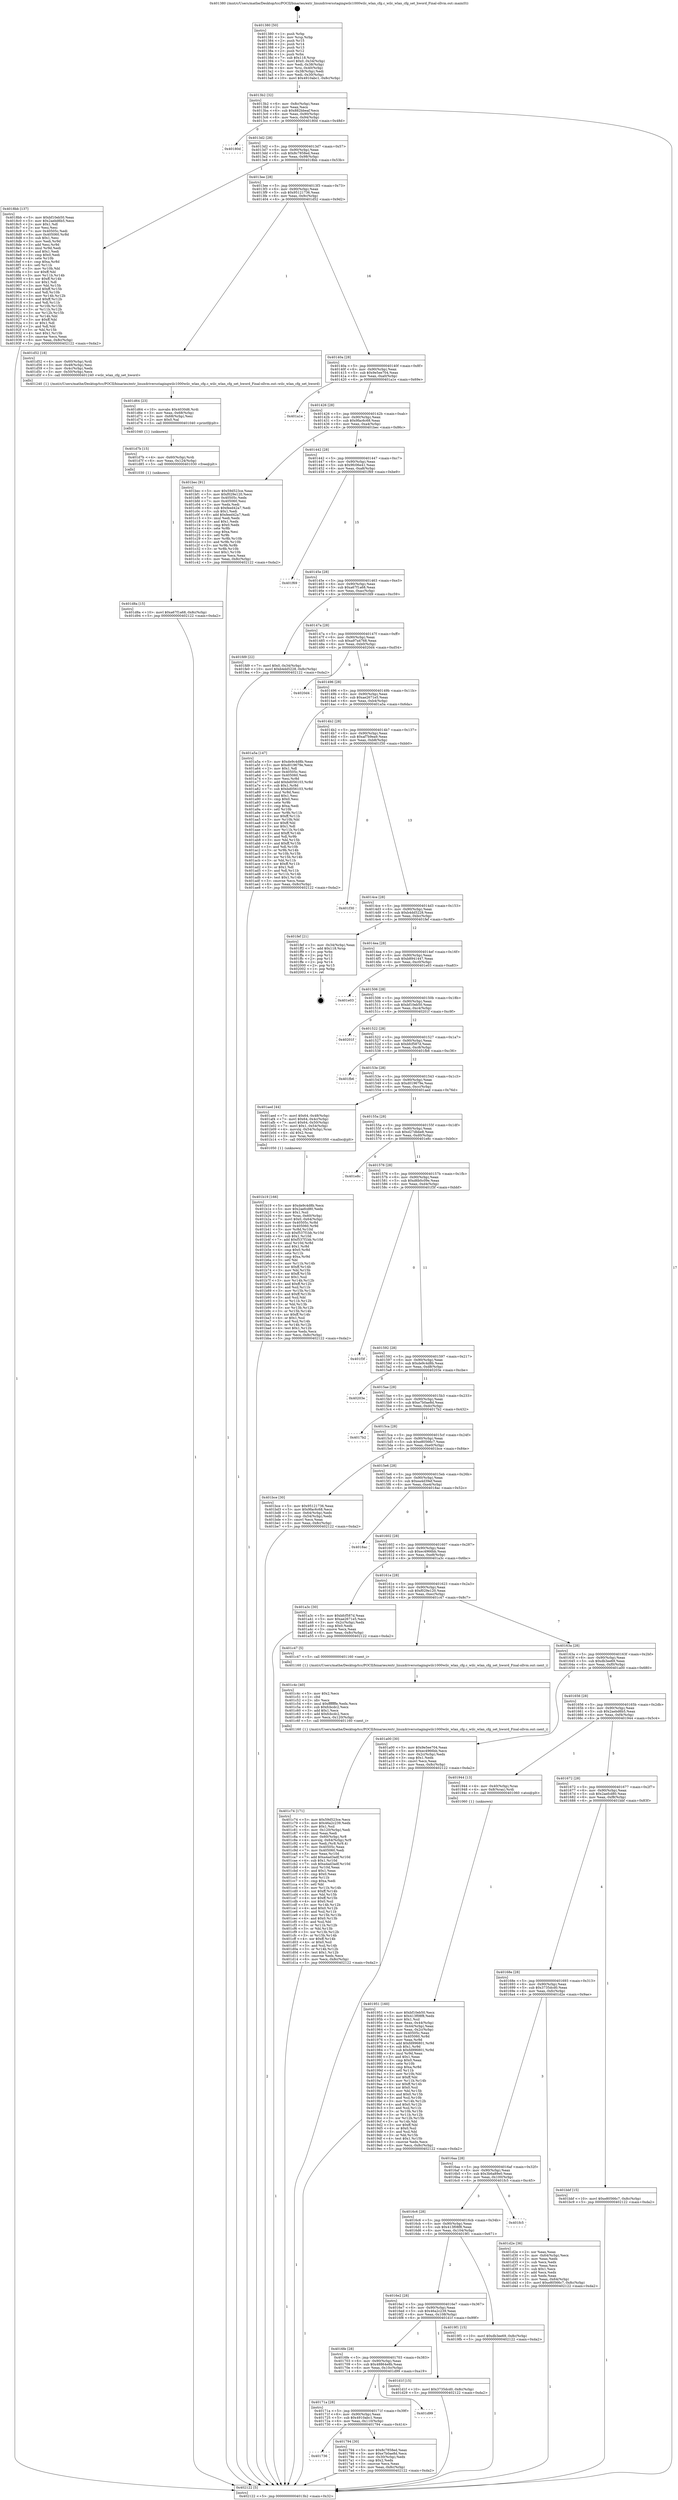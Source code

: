 digraph "0x401380" {
  label = "0x401380 (/mnt/c/Users/mathe/Desktop/tcc/POCII/binaries/extr_linuxdriversstagingwilc1000wilc_wlan_cfg.c_wilc_wlan_cfg_set_hword_Final-ollvm.out::main(0))"
  labelloc = "t"
  node[shape=record]

  Entry [label="",width=0.3,height=0.3,shape=circle,fillcolor=black,style=filled]
  "0x4013b2" [label="{
     0x4013b2 [32]\l
     | [instrs]\l
     &nbsp;&nbsp;0x4013b2 \<+6\>: mov -0x8c(%rbp),%eax\l
     &nbsp;&nbsp;0x4013b8 \<+2\>: mov %eax,%ecx\l
     &nbsp;&nbsp;0x4013ba \<+6\>: sub $0x882bbeaf,%ecx\l
     &nbsp;&nbsp;0x4013c0 \<+6\>: mov %eax,-0x90(%rbp)\l
     &nbsp;&nbsp;0x4013c6 \<+6\>: mov %ecx,-0x94(%rbp)\l
     &nbsp;&nbsp;0x4013cc \<+6\>: je 000000000040180d \<main+0x48d\>\l
  }"]
  "0x40180d" [label="{
     0x40180d\l
  }", style=dashed]
  "0x4013d2" [label="{
     0x4013d2 [28]\l
     | [instrs]\l
     &nbsp;&nbsp;0x4013d2 \<+5\>: jmp 00000000004013d7 \<main+0x57\>\l
     &nbsp;&nbsp;0x4013d7 \<+6\>: mov -0x90(%rbp),%eax\l
     &nbsp;&nbsp;0x4013dd \<+5\>: sub $0x8c7858ed,%eax\l
     &nbsp;&nbsp;0x4013e2 \<+6\>: mov %eax,-0x98(%rbp)\l
     &nbsp;&nbsp;0x4013e8 \<+6\>: je 00000000004018bb \<main+0x53b\>\l
  }"]
  Exit [label="",width=0.3,height=0.3,shape=circle,fillcolor=black,style=filled,peripheries=2]
  "0x4018bb" [label="{
     0x4018bb [137]\l
     | [instrs]\l
     &nbsp;&nbsp;0x4018bb \<+5\>: mov $0xbf10eb50,%eax\l
     &nbsp;&nbsp;0x4018c0 \<+5\>: mov $0x2aebd6b5,%ecx\l
     &nbsp;&nbsp;0x4018c5 \<+2\>: mov $0x1,%dl\l
     &nbsp;&nbsp;0x4018c7 \<+2\>: xor %esi,%esi\l
     &nbsp;&nbsp;0x4018c9 \<+7\>: mov 0x40505c,%edi\l
     &nbsp;&nbsp;0x4018d0 \<+8\>: mov 0x405060,%r8d\l
     &nbsp;&nbsp;0x4018d8 \<+3\>: sub $0x1,%esi\l
     &nbsp;&nbsp;0x4018db \<+3\>: mov %edi,%r9d\l
     &nbsp;&nbsp;0x4018de \<+3\>: add %esi,%r9d\l
     &nbsp;&nbsp;0x4018e1 \<+4\>: imul %r9d,%edi\l
     &nbsp;&nbsp;0x4018e5 \<+3\>: and $0x1,%edi\l
     &nbsp;&nbsp;0x4018e8 \<+3\>: cmp $0x0,%edi\l
     &nbsp;&nbsp;0x4018eb \<+4\>: sete %r10b\l
     &nbsp;&nbsp;0x4018ef \<+4\>: cmp $0xa,%r8d\l
     &nbsp;&nbsp;0x4018f3 \<+4\>: setl %r11b\l
     &nbsp;&nbsp;0x4018f7 \<+3\>: mov %r10b,%bl\l
     &nbsp;&nbsp;0x4018fa \<+3\>: xor $0xff,%bl\l
     &nbsp;&nbsp;0x4018fd \<+3\>: mov %r11b,%r14b\l
     &nbsp;&nbsp;0x401900 \<+4\>: xor $0xff,%r14b\l
     &nbsp;&nbsp;0x401904 \<+3\>: xor $0x1,%dl\l
     &nbsp;&nbsp;0x401907 \<+3\>: mov %bl,%r15b\l
     &nbsp;&nbsp;0x40190a \<+4\>: and $0xff,%r15b\l
     &nbsp;&nbsp;0x40190e \<+3\>: and %dl,%r10b\l
     &nbsp;&nbsp;0x401911 \<+3\>: mov %r14b,%r12b\l
     &nbsp;&nbsp;0x401914 \<+4\>: and $0xff,%r12b\l
     &nbsp;&nbsp;0x401918 \<+3\>: and %dl,%r11b\l
     &nbsp;&nbsp;0x40191b \<+3\>: or %r10b,%r15b\l
     &nbsp;&nbsp;0x40191e \<+3\>: or %r11b,%r12b\l
     &nbsp;&nbsp;0x401921 \<+3\>: xor %r12b,%r15b\l
     &nbsp;&nbsp;0x401924 \<+3\>: or %r14b,%bl\l
     &nbsp;&nbsp;0x401927 \<+3\>: xor $0xff,%bl\l
     &nbsp;&nbsp;0x40192a \<+3\>: or $0x1,%dl\l
     &nbsp;&nbsp;0x40192d \<+2\>: and %dl,%bl\l
     &nbsp;&nbsp;0x40192f \<+3\>: or %bl,%r15b\l
     &nbsp;&nbsp;0x401932 \<+4\>: test $0x1,%r15b\l
     &nbsp;&nbsp;0x401936 \<+3\>: cmovne %ecx,%eax\l
     &nbsp;&nbsp;0x401939 \<+6\>: mov %eax,-0x8c(%rbp)\l
     &nbsp;&nbsp;0x40193f \<+5\>: jmp 0000000000402122 \<main+0xda2\>\l
  }"]
  "0x4013ee" [label="{
     0x4013ee [28]\l
     | [instrs]\l
     &nbsp;&nbsp;0x4013ee \<+5\>: jmp 00000000004013f3 \<main+0x73\>\l
     &nbsp;&nbsp;0x4013f3 \<+6\>: mov -0x90(%rbp),%eax\l
     &nbsp;&nbsp;0x4013f9 \<+5\>: sub $0x95121736,%eax\l
     &nbsp;&nbsp;0x4013fe \<+6\>: mov %eax,-0x9c(%rbp)\l
     &nbsp;&nbsp;0x401404 \<+6\>: je 0000000000401d52 \<main+0x9d2\>\l
  }"]
  "0x401d8a" [label="{
     0x401d8a [15]\l
     | [instrs]\l
     &nbsp;&nbsp;0x401d8a \<+10\>: movl $0xa67f1a68,-0x8c(%rbp)\l
     &nbsp;&nbsp;0x401d94 \<+5\>: jmp 0000000000402122 \<main+0xda2\>\l
  }"]
  "0x401d52" [label="{
     0x401d52 [18]\l
     | [instrs]\l
     &nbsp;&nbsp;0x401d52 \<+4\>: mov -0x60(%rbp),%rdi\l
     &nbsp;&nbsp;0x401d56 \<+3\>: mov -0x48(%rbp),%esi\l
     &nbsp;&nbsp;0x401d59 \<+3\>: mov -0x4c(%rbp),%edx\l
     &nbsp;&nbsp;0x401d5c \<+3\>: mov -0x50(%rbp),%ecx\l
     &nbsp;&nbsp;0x401d5f \<+5\>: call 0000000000401240 \<wilc_wlan_cfg_set_hword\>\l
     | [calls]\l
     &nbsp;&nbsp;0x401240 \{1\} (/mnt/c/Users/mathe/Desktop/tcc/POCII/binaries/extr_linuxdriversstagingwilc1000wilc_wlan_cfg.c_wilc_wlan_cfg_set_hword_Final-ollvm.out::wilc_wlan_cfg_set_hword)\l
  }"]
  "0x40140a" [label="{
     0x40140a [28]\l
     | [instrs]\l
     &nbsp;&nbsp;0x40140a \<+5\>: jmp 000000000040140f \<main+0x8f\>\l
     &nbsp;&nbsp;0x40140f \<+6\>: mov -0x90(%rbp),%eax\l
     &nbsp;&nbsp;0x401415 \<+5\>: sub $0x9e5ee704,%eax\l
     &nbsp;&nbsp;0x40141a \<+6\>: mov %eax,-0xa0(%rbp)\l
     &nbsp;&nbsp;0x401420 \<+6\>: je 0000000000401a1e \<main+0x69e\>\l
  }"]
  "0x401d7b" [label="{
     0x401d7b [15]\l
     | [instrs]\l
     &nbsp;&nbsp;0x401d7b \<+4\>: mov -0x60(%rbp),%rdi\l
     &nbsp;&nbsp;0x401d7f \<+6\>: mov %eax,-0x124(%rbp)\l
     &nbsp;&nbsp;0x401d85 \<+5\>: call 0000000000401030 \<free@plt\>\l
     | [calls]\l
     &nbsp;&nbsp;0x401030 \{1\} (unknown)\l
  }"]
  "0x401a1e" [label="{
     0x401a1e\l
  }", style=dashed]
  "0x401426" [label="{
     0x401426 [28]\l
     | [instrs]\l
     &nbsp;&nbsp;0x401426 \<+5\>: jmp 000000000040142b \<main+0xab\>\l
     &nbsp;&nbsp;0x40142b \<+6\>: mov -0x90(%rbp),%eax\l
     &nbsp;&nbsp;0x401431 \<+5\>: sub $0x9fac6c68,%eax\l
     &nbsp;&nbsp;0x401436 \<+6\>: mov %eax,-0xa4(%rbp)\l
     &nbsp;&nbsp;0x40143c \<+6\>: je 0000000000401bec \<main+0x86c\>\l
  }"]
  "0x401d64" [label="{
     0x401d64 [23]\l
     | [instrs]\l
     &nbsp;&nbsp;0x401d64 \<+10\>: movabs $0x4030d6,%rdi\l
     &nbsp;&nbsp;0x401d6e \<+3\>: mov %eax,-0x68(%rbp)\l
     &nbsp;&nbsp;0x401d71 \<+3\>: mov -0x68(%rbp),%esi\l
     &nbsp;&nbsp;0x401d74 \<+2\>: mov $0x0,%al\l
     &nbsp;&nbsp;0x401d76 \<+5\>: call 0000000000401040 \<printf@plt\>\l
     | [calls]\l
     &nbsp;&nbsp;0x401040 \{1\} (unknown)\l
  }"]
  "0x401bec" [label="{
     0x401bec [91]\l
     | [instrs]\l
     &nbsp;&nbsp;0x401bec \<+5\>: mov $0x59d523ce,%eax\l
     &nbsp;&nbsp;0x401bf1 \<+5\>: mov $0xf029e120,%ecx\l
     &nbsp;&nbsp;0x401bf6 \<+7\>: mov 0x40505c,%edx\l
     &nbsp;&nbsp;0x401bfd \<+7\>: mov 0x405060,%esi\l
     &nbsp;&nbsp;0x401c04 \<+2\>: mov %edx,%edi\l
     &nbsp;&nbsp;0x401c06 \<+6\>: sub $0xfeed42a7,%edi\l
     &nbsp;&nbsp;0x401c0c \<+3\>: sub $0x1,%edi\l
     &nbsp;&nbsp;0x401c0f \<+6\>: add $0xfeed42a7,%edi\l
     &nbsp;&nbsp;0x401c15 \<+3\>: imul %edi,%edx\l
     &nbsp;&nbsp;0x401c18 \<+3\>: and $0x1,%edx\l
     &nbsp;&nbsp;0x401c1b \<+3\>: cmp $0x0,%edx\l
     &nbsp;&nbsp;0x401c1e \<+4\>: sete %r8b\l
     &nbsp;&nbsp;0x401c22 \<+3\>: cmp $0xa,%esi\l
     &nbsp;&nbsp;0x401c25 \<+4\>: setl %r9b\l
     &nbsp;&nbsp;0x401c29 \<+3\>: mov %r8b,%r10b\l
     &nbsp;&nbsp;0x401c2c \<+3\>: and %r9b,%r10b\l
     &nbsp;&nbsp;0x401c2f \<+3\>: xor %r9b,%r8b\l
     &nbsp;&nbsp;0x401c32 \<+3\>: or %r8b,%r10b\l
     &nbsp;&nbsp;0x401c35 \<+4\>: test $0x1,%r10b\l
     &nbsp;&nbsp;0x401c39 \<+3\>: cmovne %ecx,%eax\l
     &nbsp;&nbsp;0x401c3c \<+6\>: mov %eax,-0x8c(%rbp)\l
     &nbsp;&nbsp;0x401c42 \<+5\>: jmp 0000000000402122 \<main+0xda2\>\l
  }"]
  "0x401442" [label="{
     0x401442 [28]\l
     | [instrs]\l
     &nbsp;&nbsp;0x401442 \<+5\>: jmp 0000000000401447 \<main+0xc7\>\l
     &nbsp;&nbsp;0x401447 \<+6\>: mov -0x90(%rbp),%eax\l
     &nbsp;&nbsp;0x40144d \<+5\>: sub $0x9fc06e41,%eax\l
     &nbsp;&nbsp;0x401452 \<+6\>: mov %eax,-0xa8(%rbp)\l
     &nbsp;&nbsp;0x401458 \<+6\>: je 0000000000401f69 \<main+0xbe9\>\l
  }"]
  "0x401c74" [label="{
     0x401c74 [171]\l
     | [instrs]\l
     &nbsp;&nbsp;0x401c74 \<+5\>: mov $0x59d523ce,%ecx\l
     &nbsp;&nbsp;0x401c79 \<+5\>: mov $0x46a2c239,%edx\l
     &nbsp;&nbsp;0x401c7e \<+3\>: mov $0x1,%sil\l
     &nbsp;&nbsp;0x401c81 \<+6\>: mov -0x120(%rbp),%edi\l
     &nbsp;&nbsp;0x401c87 \<+3\>: imul %eax,%edi\l
     &nbsp;&nbsp;0x401c8a \<+4\>: mov -0x60(%rbp),%r8\l
     &nbsp;&nbsp;0x401c8e \<+4\>: movslq -0x64(%rbp),%r9\l
     &nbsp;&nbsp;0x401c92 \<+4\>: mov %edi,(%r8,%r9,4)\l
     &nbsp;&nbsp;0x401c96 \<+7\>: mov 0x40505c,%eax\l
     &nbsp;&nbsp;0x401c9d \<+7\>: mov 0x405060,%edi\l
     &nbsp;&nbsp;0x401ca4 \<+3\>: mov %eax,%r10d\l
     &nbsp;&nbsp;0x401ca7 \<+7\>: add $0xa4ad3adf,%r10d\l
     &nbsp;&nbsp;0x401cae \<+4\>: sub $0x1,%r10d\l
     &nbsp;&nbsp;0x401cb2 \<+7\>: sub $0xa4ad3adf,%r10d\l
     &nbsp;&nbsp;0x401cb9 \<+4\>: imul %r10d,%eax\l
     &nbsp;&nbsp;0x401cbd \<+3\>: and $0x1,%eax\l
     &nbsp;&nbsp;0x401cc0 \<+3\>: cmp $0x0,%eax\l
     &nbsp;&nbsp;0x401cc3 \<+4\>: sete %r11b\l
     &nbsp;&nbsp;0x401cc7 \<+3\>: cmp $0xa,%edi\l
     &nbsp;&nbsp;0x401cca \<+3\>: setl %bl\l
     &nbsp;&nbsp;0x401ccd \<+3\>: mov %r11b,%r14b\l
     &nbsp;&nbsp;0x401cd0 \<+4\>: xor $0xff,%r14b\l
     &nbsp;&nbsp;0x401cd4 \<+3\>: mov %bl,%r15b\l
     &nbsp;&nbsp;0x401cd7 \<+4\>: xor $0xff,%r15b\l
     &nbsp;&nbsp;0x401cdb \<+4\>: xor $0x0,%sil\l
     &nbsp;&nbsp;0x401cdf \<+3\>: mov %r14b,%r12b\l
     &nbsp;&nbsp;0x401ce2 \<+4\>: and $0x0,%r12b\l
     &nbsp;&nbsp;0x401ce6 \<+3\>: and %sil,%r11b\l
     &nbsp;&nbsp;0x401ce9 \<+3\>: mov %r15b,%r13b\l
     &nbsp;&nbsp;0x401cec \<+4\>: and $0x0,%r13b\l
     &nbsp;&nbsp;0x401cf0 \<+3\>: and %sil,%bl\l
     &nbsp;&nbsp;0x401cf3 \<+3\>: or %r11b,%r12b\l
     &nbsp;&nbsp;0x401cf6 \<+3\>: or %bl,%r13b\l
     &nbsp;&nbsp;0x401cf9 \<+3\>: xor %r13b,%r12b\l
     &nbsp;&nbsp;0x401cfc \<+3\>: or %r15b,%r14b\l
     &nbsp;&nbsp;0x401cff \<+4\>: xor $0xff,%r14b\l
     &nbsp;&nbsp;0x401d03 \<+4\>: or $0x0,%sil\l
     &nbsp;&nbsp;0x401d07 \<+3\>: and %sil,%r14b\l
     &nbsp;&nbsp;0x401d0a \<+3\>: or %r14b,%r12b\l
     &nbsp;&nbsp;0x401d0d \<+4\>: test $0x1,%r12b\l
     &nbsp;&nbsp;0x401d11 \<+3\>: cmovne %edx,%ecx\l
     &nbsp;&nbsp;0x401d14 \<+6\>: mov %ecx,-0x8c(%rbp)\l
     &nbsp;&nbsp;0x401d1a \<+5\>: jmp 0000000000402122 \<main+0xda2\>\l
  }"]
  "0x401f69" [label="{
     0x401f69\l
  }", style=dashed]
  "0x40145e" [label="{
     0x40145e [28]\l
     | [instrs]\l
     &nbsp;&nbsp;0x40145e \<+5\>: jmp 0000000000401463 \<main+0xe3\>\l
     &nbsp;&nbsp;0x401463 \<+6\>: mov -0x90(%rbp),%eax\l
     &nbsp;&nbsp;0x401469 \<+5\>: sub $0xa67f1a68,%eax\l
     &nbsp;&nbsp;0x40146e \<+6\>: mov %eax,-0xac(%rbp)\l
     &nbsp;&nbsp;0x401474 \<+6\>: je 0000000000401fd9 \<main+0xc59\>\l
  }"]
  "0x401c4c" [label="{
     0x401c4c [40]\l
     | [instrs]\l
     &nbsp;&nbsp;0x401c4c \<+5\>: mov $0x2,%ecx\l
     &nbsp;&nbsp;0x401c51 \<+1\>: cltd\l
     &nbsp;&nbsp;0x401c52 \<+2\>: idiv %ecx\l
     &nbsp;&nbsp;0x401c54 \<+6\>: imul $0xfffffffe,%edx,%ecx\l
     &nbsp;&nbsp;0x401c5a \<+6\>: sub $0xfcbcdc2,%ecx\l
     &nbsp;&nbsp;0x401c60 \<+3\>: add $0x1,%ecx\l
     &nbsp;&nbsp;0x401c63 \<+6\>: add $0xfcbcdc2,%ecx\l
     &nbsp;&nbsp;0x401c69 \<+6\>: mov %ecx,-0x120(%rbp)\l
     &nbsp;&nbsp;0x401c6f \<+5\>: call 0000000000401160 \<next_i\>\l
     | [calls]\l
     &nbsp;&nbsp;0x401160 \{1\} (/mnt/c/Users/mathe/Desktop/tcc/POCII/binaries/extr_linuxdriversstagingwilc1000wilc_wlan_cfg.c_wilc_wlan_cfg_set_hword_Final-ollvm.out::next_i)\l
  }"]
  "0x401fd9" [label="{
     0x401fd9 [22]\l
     | [instrs]\l
     &nbsp;&nbsp;0x401fd9 \<+7\>: movl $0x0,-0x34(%rbp)\l
     &nbsp;&nbsp;0x401fe0 \<+10\>: movl $0xb4dd5228,-0x8c(%rbp)\l
     &nbsp;&nbsp;0x401fea \<+5\>: jmp 0000000000402122 \<main+0xda2\>\l
  }"]
  "0x40147a" [label="{
     0x40147a [28]\l
     | [instrs]\l
     &nbsp;&nbsp;0x40147a \<+5\>: jmp 000000000040147f \<main+0xff\>\l
     &nbsp;&nbsp;0x40147f \<+6\>: mov -0x90(%rbp),%eax\l
     &nbsp;&nbsp;0x401485 \<+5\>: sub $0xa97a4768,%eax\l
     &nbsp;&nbsp;0x40148a \<+6\>: mov %eax,-0xb0(%rbp)\l
     &nbsp;&nbsp;0x401490 \<+6\>: je 00000000004020d4 \<main+0xd54\>\l
  }"]
  "0x401b19" [label="{
     0x401b19 [166]\l
     | [instrs]\l
     &nbsp;&nbsp;0x401b19 \<+5\>: mov $0xde9c4d8b,%ecx\l
     &nbsp;&nbsp;0x401b1e \<+5\>: mov $0x2aefcd80,%edx\l
     &nbsp;&nbsp;0x401b23 \<+3\>: mov $0x1,%sil\l
     &nbsp;&nbsp;0x401b26 \<+4\>: mov %rax,-0x60(%rbp)\l
     &nbsp;&nbsp;0x401b2a \<+7\>: movl $0x0,-0x64(%rbp)\l
     &nbsp;&nbsp;0x401b31 \<+8\>: mov 0x40505c,%r8d\l
     &nbsp;&nbsp;0x401b39 \<+8\>: mov 0x405060,%r9d\l
     &nbsp;&nbsp;0x401b41 \<+3\>: mov %r8d,%r10d\l
     &nbsp;&nbsp;0x401b44 \<+7\>: sub $0xf537f1bb,%r10d\l
     &nbsp;&nbsp;0x401b4b \<+4\>: sub $0x1,%r10d\l
     &nbsp;&nbsp;0x401b4f \<+7\>: add $0xf537f1bb,%r10d\l
     &nbsp;&nbsp;0x401b56 \<+4\>: imul %r10d,%r8d\l
     &nbsp;&nbsp;0x401b5a \<+4\>: and $0x1,%r8d\l
     &nbsp;&nbsp;0x401b5e \<+4\>: cmp $0x0,%r8d\l
     &nbsp;&nbsp;0x401b62 \<+4\>: sete %r11b\l
     &nbsp;&nbsp;0x401b66 \<+4\>: cmp $0xa,%r9d\l
     &nbsp;&nbsp;0x401b6a \<+3\>: setl %bl\l
     &nbsp;&nbsp;0x401b6d \<+3\>: mov %r11b,%r14b\l
     &nbsp;&nbsp;0x401b70 \<+4\>: xor $0xff,%r14b\l
     &nbsp;&nbsp;0x401b74 \<+3\>: mov %bl,%r15b\l
     &nbsp;&nbsp;0x401b77 \<+4\>: xor $0xff,%r15b\l
     &nbsp;&nbsp;0x401b7b \<+4\>: xor $0x1,%sil\l
     &nbsp;&nbsp;0x401b7f \<+3\>: mov %r14b,%r12b\l
     &nbsp;&nbsp;0x401b82 \<+4\>: and $0xff,%r12b\l
     &nbsp;&nbsp;0x401b86 \<+3\>: and %sil,%r11b\l
     &nbsp;&nbsp;0x401b89 \<+3\>: mov %r15b,%r13b\l
     &nbsp;&nbsp;0x401b8c \<+4\>: and $0xff,%r13b\l
     &nbsp;&nbsp;0x401b90 \<+3\>: and %sil,%bl\l
     &nbsp;&nbsp;0x401b93 \<+3\>: or %r11b,%r12b\l
     &nbsp;&nbsp;0x401b96 \<+3\>: or %bl,%r13b\l
     &nbsp;&nbsp;0x401b99 \<+3\>: xor %r13b,%r12b\l
     &nbsp;&nbsp;0x401b9c \<+3\>: or %r15b,%r14b\l
     &nbsp;&nbsp;0x401b9f \<+4\>: xor $0xff,%r14b\l
     &nbsp;&nbsp;0x401ba3 \<+4\>: or $0x1,%sil\l
     &nbsp;&nbsp;0x401ba7 \<+3\>: and %sil,%r14b\l
     &nbsp;&nbsp;0x401baa \<+3\>: or %r14b,%r12b\l
     &nbsp;&nbsp;0x401bad \<+4\>: test $0x1,%r12b\l
     &nbsp;&nbsp;0x401bb1 \<+3\>: cmovne %edx,%ecx\l
     &nbsp;&nbsp;0x401bb4 \<+6\>: mov %ecx,-0x8c(%rbp)\l
     &nbsp;&nbsp;0x401bba \<+5\>: jmp 0000000000402122 \<main+0xda2\>\l
  }"]
  "0x4020d4" [label="{
     0x4020d4\l
  }", style=dashed]
  "0x401496" [label="{
     0x401496 [28]\l
     | [instrs]\l
     &nbsp;&nbsp;0x401496 \<+5\>: jmp 000000000040149b \<main+0x11b\>\l
     &nbsp;&nbsp;0x40149b \<+6\>: mov -0x90(%rbp),%eax\l
     &nbsp;&nbsp;0x4014a1 \<+5\>: sub $0xae2671e5,%eax\l
     &nbsp;&nbsp;0x4014a6 \<+6\>: mov %eax,-0xb4(%rbp)\l
     &nbsp;&nbsp;0x4014ac \<+6\>: je 0000000000401a5a \<main+0x6da\>\l
  }"]
  "0x401951" [label="{
     0x401951 [160]\l
     | [instrs]\l
     &nbsp;&nbsp;0x401951 \<+5\>: mov $0xbf10eb50,%ecx\l
     &nbsp;&nbsp;0x401956 \<+5\>: mov $0x413f08f8,%edx\l
     &nbsp;&nbsp;0x40195b \<+3\>: mov $0x1,%sil\l
     &nbsp;&nbsp;0x40195e \<+3\>: mov %eax,-0x44(%rbp)\l
     &nbsp;&nbsp;0x401961 \<+3\>: mov -0x44(%rbp),%eax\l
     &nbsp;&nbsp;0x401964 \<+3\>: mov %eax,-0x2c(%rbp)\l
     &nbsp;&nbsp;0x401967 \<+7\>: mov 0x40505c,%eax\l
     &nbsp;&nbsp;0x40196e \<+8\>: mov 0x405060,%r8d\l
     &nbsp;&nbsp;0x401976 \<+3\>: mov %eax,%r9d\l
     &nbsp;&nbsp;0x401979 \<+7\>: add $0xfd996801,%r9d\l
     &nbsp;&nbsp;0x401980 \<+4\>: sub $0x1,%r9d\l
     &nbsp;&nbsp;0x401984 \<+7\>: sub $0xfd996801,%r9d\l
     &nbsp;&nbsp;0x40198b \<+4\>: imul %r9d,%eax\l
     &nbsp;&nbsp;0x40198f \<+3\>: and $0x1,%eax\l
     &nbsp;&nbsp;0x401992 \<+3\>: cmp $0x0,%eax\l
     &nbsp;&nbsp;0x401995 \<+4\>: sete %r10b\l
     &nbsp;&nbsp;0x401999 \<+4\>: cmp $0xa,%r8d\l
     &nbsp;&nbsp;0x40199d \<+4\>: setl %r11b\l
     &nbsp;&nbsp;0x4019a1 \<+3\>: mov %r10b,%bl\l
     &nbsp;&nbsp;0x4019a4 \<+3\>: xor $0xff,%bl\l
     &nbsp;&nbsp;0x4019a7 \<+3\>: mov %r11b,%r14b\l
     &nbsp;&nbsp;0x4019aa \<+4\>: xor $0xff,%r14b\l
     &nbsp;&nbsp;0x4019ae \<+4\>: xor $0x0,%sil\l
     &nbsp;&nbsp;0x4019b2 \<+3\>: mov %bl,%r15b\l
     &nbsp;&nbsp;0x4019b5 \<+4\>: and $0x0,%r15b\l
     &nbsp;&nbsp;0x4019b9 \<+3\>: and %sil,%r10b\l
     &nbsp;&nbsp;0x4019bc \<+3\>: mov %r14b,%r12b\l
     &nbsp;&nbsp;0x4019bf \<+4\>: and $0x0,%r12b\l
     &nbsp;&nbsp;0x4019c3 \<+3\>: and %sil,%r11b\l
     &nbsp;&nbsp;0x4019c6 \<+3\>: or %r10b,%r15b\l
     &nbsp;&nbsp;0x4019c9 \<+3\>: or %r11b,%r12b\l
     &nbsp;&nbsp;0x4019cc \<+3\>: xor %r12b,%r15b\l
     &nbsp;&nbsp;0x4019cf \<+3\>: or %r14b,%bl\l
     &nbsp;&nbsp;0x4019d2 \<+3\>: xor $0xff,%bl\l
     &nbsp;&nbsp;0x4019d5 \<+4\>: or $0x0,%sil\l
     &nbsp;&nbsp;0x4019d9 \<+3\>: and %sil,%bl\l
     &nbsp;&nbsp;0x4019dc \<+3\>: or %bl,%r15b\l
     &nbsp;&nbsp;0x4019df \<+4\>: test $0x1,%r15b\l
     &nbsp;&nbsp;0x4019e3 \<+3\>: cmovne %edx,%ecx\l
     &nbsp;&nbsp;0x4019e6 \<+6\>: mov %ecx,-0x8c(%rbp)\l
     &nbsp;&nbsp;0x4019ec \<+5\>: jmp 0000000000402122 \<main+0xda2\>\l
  }"]
  "0x401a5a" [label="{
     0x401a5a [147]\l
     | [instrs]\l
     &nbsp;&nbsp;0x401a5a \<+5\>: mov $0xde9c4d8b,%eax\l
     &nbsp;&nbsp;0x401a5f \<+5\>: mov $0xd019679e,%ecx\l
     &nbsp;&nbsp;0x401a64 \<+2\>: mov $0x1,%dl\l
     &nbsp;&nbsp;0x401a66 \<+7\>: mov 0x40505c,%esi\l
     &nbsp;&nbsp;0x401a6d \<+7\>: mov 0x405060,%edi\l
     &nbsp;&nbsp;0x401a74 \<+3\>: mov %esi,%r8d\l
     &nbsp;&nbsp;0x401a77 \<+7\>: add $0xbd056103,%r8d\l
     &nbsp;&nbsp;0x401a7e \<+4\>: sub $0x1,%r8d\l
     &nbsp;&nbsp;0x401a82 \<+7\>: sub $0xbd056103,%r8d\l
     &nbsp;&nbsp;0x401a89 \<+4\>: imul %r8d,%esi\l
     &nbsp;&nbsp;0x401a8d \<+3\>: and $0x1,%esi\l
     &nbsp;&nbsp;0x401a90 \<+3\>: cmp $0x0,%esi\l
     &nbsp;&nbsp;0x401a93 \<+4\>: sete %r9b\l
     &nbsp;&nbsp;0x401a97 \<+3\>: cmp $0xa,%edi\l
     &nbsp;&nbsp;0x401a9a \<+4\>: setl %r10b\l
     &nbsp;&nbsp;0x401a9e \<+3\>: mov %r9b,%r11b\l
     &nbsp;&nbsp;0x401aa1 \<+4\>: xor $0xff,%r11b\l
     &nbsp;&nbsp;0x401aa5 \<+3\>: mov %r10b,%bl\l
     &nbsp;&nbsp;0x401aa8 \<+3\>: xor $0xff,%bl\l
     &nbsp;&nbsp;0x401aab \<+3\>: xor $0x1,%dl\l
     &nbsp;&nbsp;0x401aae \<+3\>: mov %r11b,%r14b\l
     &nbsp;&nbsp;0x401ab1 \<+4\>: and $0xff,%r14b\l
     &nbsp;&nbsp;0x401ab5 \<+3\>: and %dl,%r9b\l
     &nbsp;&nbsp;0x401ab8 \<+3\>: mov %bl,%r15b\l
     &nbsp;&nbsp;0x401abb \<+4\>: and $0xff,%r15b\l
     &nbsp;&nbsp;0x401abf \<+3\>: and %dl,%r10b\l
     &nbsp;&nbsp;0x401ac2 \<+3\>: or %r9b,%r14b\l
     &nbsp;&nbsp;0x401ac5 \<+3\>: or %r10b,%r15b\l
     &nbsp;&nbsp;0x401ac8 \<+3\>: xor %r15b,%r14b\l
     &nbsp;&nbsp;0x401acb \<+3\>: or %bl,%r11b\l
     &nbsp;&nbsp;0x401ace \<+4\>: xor $0xff,%r11b\l
     &nbsp;&nbsp;0x401ad2 \<+3\>: or $0x1,%dl\l
     &nbsp;&nbsp;0x401ad5 \<+3\>: and %dl,%r11b\l
     &nbsp;&nbsp;0x401ad8 \<+3\>: or %r11b,%r14b\l
     &nbsp;&nbsp;0x401adb \<+4\>: test $0x1,%r14b\l
     &nbsp;&nbsp;0x401adf \<+3\>: cmovne %ecx,%eax\l
     &nbsp;&nbsp;0x401ae2 \<+6\>: mov %eax,-0x8c(%rbp)\l
     &nbsp;&nbsp;0x401ae8 \<+5\>: jmp 0000000000402122 \<main+0xda2\>\l
  }"]
  "0x4014b2" [label="{
     0x4014b2 [28]\l
     | [instrs]\l
     &nbsp;&nbsp;0x4014b2 \<+5\>: jmp 00000000004014b7 \<main+0x137\>\l
     &nbsp;&nbsp;0x4014b7 \<+6\>: mov -0x90(%rbp),%eax\l
     &nbsp;&nbsp;0x4014bd \<+5\>: sub $0xaf7b9ea9,%eax\l
     &nbsp;&nbsp;0x4014c2 \<+6\>: mov %eax,-0xb8(%rbp)\l
     &nbsp;&nbsp;0x4014c8 \<+6\>: je 0000000000401f30 \<main+0xbb0\>\l
  }"]
  "0x401380" [label="{
     0x401380 [50]\l
     | [instrs]\l
     &nbsp;&nbsp;0x401380 \<+1\>: push %rbp\l
     &nbsp;&nbsp;0x401381 \<+3\>: mov %rsp,%rbp\l
     &nbsp;&nbsp;0x401384 \<+2\>: push %r15\l
     &nbsp;&nbsp;0x401386 \<+2\>: push %r14\l
     &nbsp;&nbsp;0x401388 \<+2\>: push %r13\l
     &nbsp;&nbsp;0x40138a \<+2\>: push %r12\l
     &nbsp;&nbsp;0x40138c \<+1\>: push %rbx\l
     &nbsp;&nbsp;0x40138d \<+7\>: sub $0x118,%rsp\l
     &nbsp;&nbsp;0x401394 \<+7\>: movl $0x0,-0x34(%rbp)\l
     &nbsp;&nbsp;0x40139b \<+3\>: mov %edi,-0x38(%rbp)\l
     &nbsp;&nbsp;0x40139e \<+4\>: mov %rsi,-0x40(%rbp)\l
     &nbsp;&nbsp;0x4013a2 \<+3\>: mov -0x38(%rbp),%edi\l
     &nbsp;&nbsp;0x4013a5 \<+3\>: mov %edi,-0x30(%rbp)\l
     &nbsp;&nbsp;0x4013a8 \<+10\>: movl $0x4910abc1,-0x8c(%rbp)\l
  }"]
  "0x401f30" [label="{
     0x401f30\l
  }", style=dashed]
  "0x4014ce" [label="{
     0x4014ce [28]\l
     | [instrs]\l
     &nbsp;&nbsp;0x4014ce \<+5\>: jmp 00000000004014d3 \<main+0x153\>\l
     &nbsp;&nbsp;0x4014d3 \<+6\>: mov -0x90(%rbp),%eax\l
     &nbsp;&nbsp;0x4014d9 \<+5\>: sub $0xb4dd5228,%eax\l
     &nbsp;&nbsp;0x4014de \<+6\>: mov %eax,-0xbc(%rbp)\l
     &nbsp;&nbsp;0x4014e4 \<+6\>: je 0000000000401fef \<main+0xc6f\>\l
  }"]
  "0x402122" [label="{
     0x402122 [5]\l
     | [instrs]\l
     &nbsp;&nbsp;0x402122 \<+5\>: jmp 00000000004013b2 \<main+0x32\>\l
  }"]
  "0x401fef" [label="{
     0x401fef [21]\l
     | [instrs]\l
     &nbsp;&nbsp;0x401fef \<+3\>: mov -0x34(%rbp),%eax\l
     &nbsp;&nbsp;0x401ff2 \<+7\>: add $0x118,%rsp\l
     &nbsp;&nbsp;0x401ff9 \<+1\>: pop %rbx\l
     &nbsp;&nbsp;0x401ffa \<+2\>: pop %r12\l
     &nbsp;&nbsp;0x401ffc \<+2\>: pop %r13\l
     &nbsp;&nbsp;0x401ffe \<+2\>: pop %r14\l
     &nbsp;&nbsp;0x402000 \<+2\>: pop %r15\l
     &nbsp;&nbsp;0x402002 \<+1\>: pop %rbp\l
     &nbsp;&nbsp;0x402003 \<+1\>: ret\l
  }"]
  "0x4014ea" [label="{
     0x4014ea [28]\l
     | [instrs]\l
     &nbsp;&nbsp;0x4014ea \<+5\>: jmp 00000000004014ef \<main+0x16f\>\l
     &nbsp;&nbsp;0x4014ef \<+6\>: mov -0x90(%rbp),%eax\l
     &nbsp;&nbsp;0x4014f5 \<+5\>: sub $0xb8941447,%eax\l
     &nbsp;&nbsp;0x4014fa \<+6\>: mov %eax,-0xc0(%rbp)\l
     &nbsp;&nbsp;0x401500 \<+6\>: je 0000000000401e03 \<main+0xa83\>\l
  }"]
  "0x401736" [label="{
     0x401736\l
  }", style=dashed]
  "0x401e03" [label="{
     0x401e03\l
  }", style=dashed]
  "0x401506" [label="{
     0x401506 [28]\l
     | [instrs]\l
     &nbsp;&nbsp;0x401506 \<+5\>: jmp 000000000040150b \<main+0x18b\>\l
     &nbsp;&nbsp;0x40150b \<+6\>: mov -0x90(%rbp),%eax\l
     &nbsp;&nbsp;0x401511 \<+5\>: sub $0xbf10eb50,%eax\l
     &nbsp;&nbsp;0x401516 \<+6\>: mov %eax,-0xc4(%rbp)\l
     &nbsp;&nbsp;0x40151c \<+6\>: je 000000000040201f \<main+0xc9f\>\l
  }"]
  "0x401794" [label="{
     0x401794 [30]\l
     | [instrs]\l
     &nbsp;&nbsp;0x401794 \<+5\>: mov $0x8c7858ed,%eax\l
     &nbsp;&nbsp;0x401799 \<+5\>: mov $0xe7b0ae8d,%ecx\l
     &nbsp;&nbsp;0x40179e \<+3\>: mov -0x30(%rbp),%edx\l
     &nbsp;&nbsp;0x4017a1 \<+3\>: cmp $0x2,%edx\l
     &nbsp;&nbsp;0x4017a4 \<+3\>: cmovne %ecx,%eax\l
     &nbsp;&nbsp;0x4017a7 \<+6\>: mov %eax,-0x8c(%rbp)\l
     &nbsp;&nbsp;0x4017ad \<+5\>: jmp 0000000000402122 \<main+0xda2\>\l
  }"]
  "0x40201f" [label="{
     0x40201f\l
  }", style=dashed]
  "0x401522" [label="{
     0x401522 [28]\l
     | [instrs]\l
     &nbsp;&nbsp;0x401522 \<+5\>: jmp 0000000000401527 \<main+0x1a7\>\l
     &nbsp;&nbsp;0x401527 \<+6\>: mov -0x90(%rbp),%eax\l
     &nbsp;&nbsp;0x40152d \<+5\>: sub $0xbfcf587d,%eax\l
     &nbsp;&nbsp;0x401532 \<+6\>: mov %eax,-0xc8(%rbp)\l
     &nbsp;&nbsp;0x401538 \<+6\>: je 0000000000401fb6 \<main+0xc36\>\l
  }"]
  "0x40171a" [label="{
     0x40171a [28]\l
     | [instrs]\l
     &nbsp;&nbsp;0x40171a \<+5\>: jmp 000000000040171f \<main+0x39f\>\l
     &nbsp;&nbsp;0x40171f \<+6\>: mov -0x90(%rbp),%eax\l
     &nbsp;&nbsp;0x401725 \<+5\>: sub $0x4910abc1,%eax\l
     &nbsp;&nbsp;0x40172a \<+6\>: mov %eax,-0x110(%rbp)\l
     &nbsp;&nbsp;0x401730 \<+6\>: je 0000000000401794 \<main+0x414\>\l
  }"]
  "0x401fb6" [label="{
     0x401fb6\l
  }", style=dashed]
  "0x40153e" [label="{
     0x40153e [28]\l
     | [instrs]\l
     &nbsp;&nbsp;0x40153e \<+5\>: jmp 0000000000401543 \<main+0x1c3\>\l
     &nbsp;&nbsp;0x401543 \<+6\>: mov -0x90(%rbp),%eax\l
     &nbsp;&nbsp;0x401549 \<+5\>: sub $0xd019679e,%eax\l
     &nbsp;&nbsp;0x40154e \<+6\>: mov %eax,-0xcc(%rbp)\l
     &nbsp;&nbsp;0x401554 \<+6\>: je 0000000000401aed \<main+0x76d\>\l
  }"]
  "0x401d99" [label="{
     0x401d99\l
  }", style=dashed]
  "0x401aed" [label="{
     0x401aed [44]\l
     | [instrs]\l
     &nbsp;&nbsp;0x401aed \<+7\>: movl $0x64,-0x48(%rbp)\l
     &nbsp;&nbsp;0x401af4 \<+7\>: movl $0x64,-0x4c(%rbp)\l
     &nbsp;&nbsp;0x401afb \<+7\>: movl $0x64,-0x50(%rbp)\l
     &nbsp;&nbsp;0x401b02 \<+7\>: movl $0x1,-0x54(%rbp)\l
     &nbsp;&nbsp;0x401b09 \<+4\>: movslq -0x54(%rbp),%rax\l
     &nbsp;&nbsp;0x401b0d \<+4\>: shl $0x2,%rax\l
     &nbsp;&nbsp;0x401b11 \<+3\>: mov %rax,%rdi\l
     &nbsp;&nbsp;0x401b14 \<+5\>: call 0000000000401050 \<malloc@plt\>\l
     | [calls]\l
     &nbsp;&nbsp;0x401050 \{1\} (unknown)\l
  }"]
  "0x40155a" [label="{
     0x40155a [28]\l
     | [instrs]\l
     &nbsp;&nbsp;0x40155a \<+5\>: jmp 000000000040155f \<main+0x1df\>\l
     &nbsp;&nbsp;0x40155f \<+6\>: mov -0x90(%rbp),%eax\l
     &nbsp;&nbsp;0x401565 \<+5\>: sub $0xd27dbbe8,%eax\l
     &nbsp;&nbsp;0x40156a \<+6\>: mov %eax,-0xd0(%rbp)\l
     &nbsp;&nbsp;0x401570 \<+6\>: je 0000000000401e8c \<main+0xb0c\>\l
  }"]
  "0x4016fe" [label="{
     0x4016fe [28]\l
     | [instrs]\l
     &nbsp;&nbsp;0x4016fe \<+5\>: jmp 0000000000401703 \<main+0x383\>\l
     &nbsp;&nbsp;0x401703 \<+6\>: mov -0x90(%rbp),%eax\l
     &nbsp;&nbsp;0x401709 \<+5\>: sub $0x48864e8b,%eax\l
     &nbsp;&nbsp;0x40170e \<+6\>: mov %eax,-0x10c(%rbp)\l
     &nbsp;&nbsp;0x401714 \<+6\>: je 0000000000401d99 \<main+0xa19\>\l
  }"]
  "0x401e8c" [label="{
     0x401e8c\l
  }", style=dashed]
  "0x401576" [label="{
     0x401576 [28]\l
     | [instrs]\l
     &nbsp;&nbsp;0x401576 \<+5\>: jmp 000000000040157b \<main+0x1fb\>\l
     &nbsp;&nbsp;0x40157b \<+6\>: mov -0x90(%rbp),%eax\l
     &nbsp;&nbsp;0x401581 \<+5\>: sub $0xd6b0c09e,%eax\l
     &nbsp;&nbsp;0x401586 \<+6\>: mov %eax,-0xd4(%rbp)\l
     &nbsp;&nbsp;0x40158c \<+6\>: je 0000000000401f3f \<main+0xbbf\>\l
  }"]
  "0x401d1f" [label="{
     0x401d1f [15]\l
     | [instrs]\l
     &nbsp;&nbsp;0x401d1f \<+10\>: movl $0x3735dcd0,-0x8c(%rbp)\l
     &nbsp;&nbsp;0x401d29 \<+5\>: jmp 0000000000402122 \<main+0xda2\>\l
  }"]
  "0x401f3f" [label="{
     0x401f3f\l
  }", style=dashed]
  "0x401592" [label="{
     0x401592 [28]\l
     | [instrs]\l
     &nbsp;&nbsp;0x401592 \<+5\>: jmp 0000000000401597 \<main+0x217\>\l
     &nbsp;&nbsp;0x401597 \<+6\>: mov -0x90(%rbp),%eax\l
     &nbsp;&nbsp;0x40159d \<+5\>: sub $0xde9c4d8b,%eax\l
     &nbsp;&nbsp;0x4015a2 \<+6\>: mov %eax,-0xd8(%rbp)\l
     &nbsp;&nbsp;0x4015a8 \<+6\>: je 000000000040203e \<main+0xcbe\>\l
  }"]
  "0x4016e2" [label="{
     0x4016e2 [28]\l
     | [instrs]\l
     &nbsp;&nbsp;0x4016e2 \<+5\>: jmp 00000000004016e7 \<main+0x367\>\l
     &nbsp;&nbsp;0x4016e7 \<+6\>: mov -0x90(%rbp),%eax\l
     &nbsp;&nbsp;0x4016ed \<+5\>: sub $0x46a2c239,%eax\l
     &nbsp;&nbsp;0x4016f2 \<+6\>: mov %eax,-0x108(%rbp)\l
     &nbsp;&nbsp;0x4016f8 \<+6\>: je 0000000000401d1f \<main+0x99f\>\l
  }"]
  "0x40203e" [label="{
     0x40203e\l
  }", style=dashed]
  "0x4015ae" [label="{
     0x4015ae [28]\l
     | [instrs]\l
     &nbsp;&nbsp;0x4015ae \<+5\>: jmp 00000000004015b3 \<main+0x233\>\l
     &nbsp;&nbsp;0x4015b3 \<+6\>: mov -0x90(%rbp),%eax\l
     &nbsp;&nbsp;0x4015b9 \<+5\>: sub $0xe7b0ae8d,%eax\l
     &nbsp;&nbsp;0x4015be \<+6\>: mov %eax,-0xdc(%rbp)\l
     &nbsp;&nbsp;0x4015c4 \<+6\>: je 00000000004017b2 \<main+0x432\>\l
  }"]
  "0x4019f1" [label="{
     0x4019f1 [15]\l
     | [instrs]\l
     &nbsp;&nbsp;0x4019f1 \<+10\>: movl $0xdb3ee69,-0x8c(%rbp)\l
     &nbsp;&nbsp;0x4019fb \<+5\>: jmp 0000000000402122 \<main+0xda2\>\l
  }"]
  "0x4017b2" [label="{
     0x4017b2\l
  }", style=dashed]
  "0x4015ca" [label="{
     0x4015ca [28]\l
     | [instrs]\l
     &nbsp;&nbsp;0x4015ca \<+5\>: jmp 00000000004015cf \<main+0x24f\>\l
     &nbsp;&nbsp;0x4015cf \<+6\>: mov -0x90(%rbp),%eax\l
     &nbsp;&nbsp;0x4015d5 \<+5\>: sub $0xe80566c7,%eax\l
     &nbsp;&nbsp;0x4015da \<+6\>: mov %eax,-0xe0(%rbp)\l
     &nbsp;&nbsp;0x4015e0 \<+6\>: je 0000000000401bce \<main+0x84e\>\l
  }"]
  "0x4016c6" [label="{
     0x4016c6 [28]\l
     | [instrs]\l
     &nbsp;&nbsp;0x4016c6 \<+5\>: jmp 00000000004016cb \<main+0x34b\>\l
     &nbsp;&nbsp;0x4016cb \<+6\>: mov -0x90(%rbp),%eax\l
     &nbsp;&nbsp;0x4016d1 \<+5\>: sub $0x413f08f8,%eax\l
     &nbsp;&nbsp;0x4016d6 \<+6\>: mov %eax,-0x104(%rbp)\l
     &nbsp;&nbsp;0x4016dc \<+6\>: je 00000000004019f1 \<main+0x671\>\l
  }"]
  "0x401bce" [label="{
     0x401bce [30]\l
     | [instrs]\l
     &nbsp;&nbsp;0x401bce \<+5\>: mov $0x95121736,%eax\l
     &nbsp;&nbsp;0x401bd3 \<+5\>: mov $0x9fac6c68,%ecx\l
     &nbsp;&nbsp;0x401bd8 \<+3\>: mov -0x64(%rbp),%edx\l
     &nbsp;&nbsp;0x401bdb \<+3\>: cmp -0x54(%rbp),%edx\l
     &nbsp;&nbsp;0x401bde \<+3\>: cmovl %ecx,%eax\l
     &nbsp;&nbsp;0x401be1 \<+6\>: mov %eax,-0x8c(%rbp)\l
     &nbsp;&nbsp;0x401be7 \<+5\>: jmp 0000000000402122 \<main+0xda2\>\l
  }"]
  "0x4015e6" [label="{
     0x4015e6 [28]\l
     | [instrs]\l
     &nbsp;&nbsp;0x4015e6 \<+5\>: jmp 00000000004015eb \<main+0x26b\>\l
     &nbsp;&nbsp;0x4015eb \<+6\>: mov -0x90(%rbp),%eax\l
     &nbsp;&nbsp;0x4015f1 \<+5\>: sub $0xea4d39ef,%eax\l
     &nbsp;&nbsp;0x4015f6 \<+6\>: mov %eax,-0xe4(%rbp)\l
     &nbsp;&nbsp;0x4015fc \<+6\>: je 00000000004018ac \<main+0x52c\>\l
  }"]
  "0x401fc5" [label="{
     0x401fc5\l
  }", style=dashed]
  "0x4018ac" [label="{
     0x4018ac\l
  }", style=dashed]
  "0x401602" [label="{
     0x401602 [28]\l
     | [instrs]\l
     &nbsp;&nbsp;0x401602 \<+5\>: jmp 0000000000401607 \<main+0x287\>\l
     &nbsp;&nbsp;0x401607 \<+6\>: mov -0x90(%rbp),%eax\l
     &nbsp;&nbsp;0x40160d \<+5\>: sub $0xec4966bb,%eax\l
     &nbsp;&nbsp;0x401612 \<+6\>: mov %eax,-0xe8(%rbp)\l
     &nbsp;&nbsp;0x401618 \<+6\>: je 0000000000401a3c \<main+0x6bc\>\l
  }"]
  "0x4016aa" [label="{
     0x4016aa [28]\l
     | [instrs]\l
     &nbsp;&nbsp;0x4016aa \<+5\>: jmp 00000000004016af \<main+0x32f\>\l
     &nbsp;&nbsp;0x4016af \<+6\>: mov -0x90(%rbp),%eax\l
     &nbsp;&nbsp;0x4016b5 \<+5\>: sub $0x3b6a89e0,%eax\l
     &nbsp;&nbsp;0x4016ba \<+6\>: mov %eax,-0x100(%rbp)\l
     &nbsp;&nbsp;0x4016c0 \<+6\>: je 0000000000401fc5 \<main+0xc45\>\l
  }"]
  "0x401a3c" [label="{
     0x401a3c [30]\l
     | [instrs]\l
     &nbsp;&nbsp;0x401a3c \<+5\>: mov $0xbfcf587d,%eax\l
     &nbsp;&nbsp;0x401a41 \<+5\>: mov $0xae2671e5,%ecx\l
     &nbsp;&nbsp;0x401a46 \<+3\>: mov -0x2c(%rbp),%edx\l
     &nbsp;&nbsp;0x401a49 \<+3\>: cmp $0x0,%edx\l
     &nbsp;&nbsp;0x401a4c \<+3\>: cmove %ecx,%eax\l
     &nbsp;&nbsp;0x401a4f \<+6\>: mov %eax,-0x8c(%rbp)\l
     &nbsp;&nbsp;0x401a55 \<+5\>: jmp 0000000000402122 \<main+0xda2\>\l
  }"]
  "0x40161e" [label="{
     0x40161e [28]\l
     | [instrs]\l
     &nbsp;&nbsp;0x40161e \<+5\>: jmp 0000000000401623 \<main+0x2a3\>\l
     &nbsp;&nbsp;0x401623 \<+6\>: mov -0x90(%rbp),%eax\l
     &nbsp;&nbsp;0x401629 \<+5\>: sub $0xf029e120,%eax\l
     &nbsp;&nbsp;0x40162e \<+6\>: mov %eax,-0xec(%rbp)\l
     &nbsp;&nbsp;0x401634 \<+6\>: je 0000000000401c47 \<main+0x8c7\>\l
  }"]
  "0x401d2e" [label="{
     0x401d2e [36]\l
     | [instrs]\l
     &nbsp;&nbsp;0x401d2e \<+2\>: xor %eax,%eax\l
     &nbsp;&nbsp;0x401d30 \<+3\>: mov -0x64(%rbp),%ecx\l
     &nbsp;&nbsp;0x401d33 \<+2\>: mov %eax,%edx\l
     &nbsp;&nbsp;0x401d35 \<+2\>: sub %ecx,%edx\l
     &nbsp;&nbsp;0x401d37 \<+2\>: mov %eax,%ecx\l
     &nbsp;&nbsp;0x401d39 \<+3\>: sub $0x1,%ecx\l
     &nbsp;&nbsp;0x401d3c \<+2\>: add %ecx,%edx\l
     &nbsp;&nbsp;0x401d3e \<+2\>: sub %edx,%eax\l
     &nbsp;&nbsp;0x401d40 \<+3\>: mov %eax,-0x64(%rbp)\l
     &nbsp;&nbsp;0x401d43 \<+10\>: movl $0xe80566c7,-0x8c(%rbp)\l
     &nbsp;&nbsp;0x401d4d \<+5\>: jmp 0000000000402122 \<main+0xda2\>\l
  }"]
  "0x401c47" [label="{
     0x401c47 [5]\l
     | [instrs]\l
     &nbsp;&nbsp;0x401c47 \<+5\>: call 0000000000401160 \<next_i\>\l
     | [calls]\l
     &nbsp;&nbsp;0x401160 \{1\} (/mnt/c/Users/mathe/Desktop/tcc/POCII/binaries/extr_linuxdriversstagingwilc1000wilc_wlan_cfg.c_wilc_wlan_cfg_set_hword_Final-ollvm.out::next_i)\l
  }"]
  "0x40163a" [label="{
     0x40163a [28]\l
     | [instrs]\l
     &nbsp;&nbsp;0x40163a \<+5\>: jmp 000000000040163f \<main+0x2bf\>\l
     &nbsp;&nbsp;0x40163f \<+6\>: mov -0x90(%rbp),%eax\l
     &nbsp;&nbsp;0x401645 \<+5\>: sub $0xdb3ee69,%eax\l
     &nbsp;&nbsp;0x40164a \<+6\>: mov %eax,-0xf0(%rbp)\l
     &nbsp;&nbsp;0x401650 \<+6\>: je 0000000000401a00 \<main+0x680\>\l
  }"]
  "0x40168e" [label="{
     0x40168e [28]\l
     | [instrs]\l
     &nbsp;&nbsp;0x40168e \<+5\>: jmp 0000000000401693 \<main+0x313\>\l
     &nbsp;&nbsp;0x401693 \<+6\>: mov -0x90(%rbp),%eax\l
     &nbsp;&nbsp;0x401699 \<+5\>: sub $0x3735dcd0,%eax\l
     &nbsp;&nbsp;0x40169e \<+6\>: mov %eax,-0xfc(%rbp)\l
     &nbsp;&nbsp;0x4016a4 \<+6\>: je 0000000000401d2e \<main+0x9ae\>\l
  }"]
  "0x401a00" [label="{
     0x401a00 [30]\l
     | [instrs]\l
     &nbsp;&nbsp;0x401a00 \<+5\>: mov $0x9e5ee704,%eax\l
     &nbsp;&nbsp;0x401a05 \<+5\>: mov $0xec4966bb,%ecx\l
     &nbsp;&nbsp;0x401a0a \<+3\>: mov -0x2c(%rbp),%edx\l
     &nbsp;&nbsp;0x401a0d \<+3\>: cmp $0x1,%edx\l
     &nbsp;&nbsp;0x401a10 \<+3\>: cmovl %ecx,%eax\l
     &nbsp;&nbsp;0x401a13 \<+6\>: mov %eax,-0x8c(%rbp)\l
     &nbsp;&nbsp;0x401a19 \<+5\>: jmp 0000000000402122 \<main+0xda2\>\l
  }"]
  "0x401656" [label="{
     0x401656 [28]\l
     | [instrs]\l
     &nbsp;&nbsp;0x401656 \<+5\>: jmp 000000000040165b \<main+0x2db\>\l
     &nbsp;&nbsp;0x40165b \<+6\>: mov -0x90(%rbp),%eax\l
     &nbsp;&nbsp;0x401661 \<+5\>: sub $0x2aebd6b5,%eax\l
     &nbsp;&nbsp;0x401666 \<+6\>: mov %eax,-0xf4(%rbp)\l
     &nbsp;&nbsp;0x40166c \<+6\>: je 0000000000401944 \<main+0x5c4\>\l
  }"]
  "0x401bbf" [label="{
     0x401bbf [15]\l
     | [instrs]\l
     &nbsp;&nbsp;0x401bbf \<+10\>: movl $0xe80566c7,-0x8c(%rbp)\l
     &nbsp;&nbsp;0x401bc9 \<+5\>: jmp 0000000000402122 \<main+0xda2\>\l
  }"]
  "0x401944" [label="{
     0x401944 [13]\l
     | [instrs]\l
     &nbsp;&nbsp;0x401944 \<+4\>: mov -0x40(%rbp),%rax\l
     &nbsp;&nbsp;0x401948 \<+4\>: mov 0x8(%rax),%rdi\l
     &nbsp;&nbsp;0x40194c \<+5\>: call 0000000000401060 \<atoi@plt\>\l
     | [calls]\l
     &nbsp;&nbsp;0x401060 \{1\} (unknown)\l
  }"]
  "0x401672" [label="{
     0x401672 [28]\l
     | [instrs]\l
     &nbsp;&nbsp;0x401672 \<+5\>: jmp 0000000000401677 \<main+0x2f7\>\l
     &nbsp;&nbsp;0x401677 \<+6\>: mov -0x90(%rbp),%eax\l
     &nbsp;&nbsp;0x40167d \<+5\>: sub $0x2aefcd80,%eax\l
     &nbsp;&nbsp;0x401682 \<+6\>: mov %eax,-0xf8(%rbp)\l
     &nbsp;&nbsp;0x401688 \<+6\>: je 0000000000401bbf \<main+0x83f\>\l
  }"]
  Entry -> "0x401380" [label=" 1"]
  "0x4013b2" -> "0x40180d" [label=" 0"]
  "0x4013b2" -> "0x4013d2" [label=" 18"]
  "0x401fef" -> Exit [label=" 1"]
  "0x4013d2" -> "0x4018bb" [label=" 1"]
  "0x4013d2" -> "0x4013ee" [label=" 17"]
  "0x401fd9" -> "0x402122" [label=" 1"]
  "0x4013ee" -> "0x401d52" [label=" 1"]
  "0x4013ee" -> "0x40140a" [label=" 16"]
  "0x401d8a" -> "0x402122" [label=" 1"]
  "0x40140a" -> "0x401a1e" [label=" 0"]
  "0x40140a" -> "0x401426" [label=" 16"]
  "0x401d7b" -> "0x401d8a" [label=" 1"]
  "0x401426" -> "0x401bec" [label=" 1"]
  "0x401426" -> "0x401442" [label=" 15"]
  "0x401d64" -> "0x401d7b" [label=" 1"]
  "0x401442" -> "0x401f69" [label=" 0"]
  "0x401442" -> "0x40145e" [label=" 15"]
  "0x401d52" -> "0x401d64" [label=" 1"]
  "0x40145e" -> "0x401fd9" [label=" 1"]
  "0x40145e" -> "0x40147a" [label=" 14"]
  "0x401d2e" -> "0x402122" [label=" 1"]
  "0x40147a" -> "0x4020d4" [label=" 0"]
  "0x40147a" -> "0x401496" [label=" 14"]
  "0x401d1f" -> "0x402122" [label=" 1"]
  "0x401496" -> "0x401a5a" [label=" 1"]
  "0x401496" -> "0x4014b2" [label=" 13"]
  "0x401c74" -> "0x402122" [label=" 1"]
  "0x4014b2" -> "0x401f30" [label=" 0"]
  "0x4014b2" -> "0x4014ce" [label=" 13"]
  "0x401c4c" -> "0x401c74" [label=" 1"]
  "0x4014ce" -> "0x401fef" [label=" 1"]
  "0x4014ce" -> "0x4014ea" [label=" 12"]
  "0x401c47" -> "0x401c4c" [label=" 1"]
  "0x4014ea" -> "0x401e03" [label=" 0"]
  "0x4014ea" -> "0x401506" [label=" 12"]
  "0x401bec" -> "0x402122" [label=" 1"]
  "0x401506" -> "0x40201f" [label=" 0"]
  "0x401506" -> "0x401522" [label=" 12"]
  "0x401bce" -> "0x402122" [label=" 2"]
  "0x401522" -> "0x401fb6" [label=" 0"]
  "0x401522" -> "0x40153e" [label=" 12"]
  "0x401b19" -> "0x402122" [label=" 1"]
  "0x40153e" -> "0x401aed" [label=" 1"]
  "0x40153e" -> "0x40155a" [label=" 11"]
  "0x401aed" -> "0x401b19" [label=" 1"]
  "0x40155a" -> "0x401e8c" [label=" 0"]
  "0x40155a" -> "0x401576" [label=" 11"]
  "0x401a3c" -> "0x402122" [label=" 1"]
  "0x401576" -> "0x401f3f" [label=" 0"]
  "0x401576" -> "0x401592" [label=" 11"]
  "0x401a00" -> "0x402122" [label=" 1"]
  "0x401592" -> "0x40203e" [label=" 0"]
  "0x401592" -> "0x4015ae" [label=" 11"]
  "0x401951" -> "0x402122" [label=" 1"]
  "0x4015ae" -> "0x4017b2" [label=" 0"]
  "0x4015ae" -> "0x4015ca" [label=" 11"]
  "0x401944" -> "0x401951" [label=" 1"]
  "0x4015ca" -> "0x401bce" [label=" 2"]
  "0x4015ca" -> "0x4015e6" [label=" 9"]
  "0x402122" -> "0x4013b2" [label=" 17"]
  "0x4015e6" -> "0x4018ac" [label=" 0"]
  "0x4015e6" -> "0x401602" [label=" 9"]
  "0x401380" -> "0x4013b2" [label=" 1"]
  "0x401602" -> "0x401a3c" [label=" 1"]
  "0x401602" -> "0x40161e" [label=" 8"]
  "0x40171a" -> "0x401736" [label=" 0"]
  "0x40161e" -> "0x401c47" [label=" 1"]
  "0x40161e" -> "0x40163a" [label=" 7"]
  "0x40171a" -> "0x401794" [label=" 1"]
  "0x40163a" -> "0x401a00" [label=" 1"]
  "0x40163a" -> "0x401656" [label=" 6"]
  "0x4016fe" -> "0x40171a" [label=" 1"]
  "0x401656" -> "0x401944" [label=" 1"]
  "0x401656" -> "0x401672" [label=" 5"]
  "0x4016fe" -> "0x401d99" [label=" 0"]
  "0x401672" -> "0x401bbf" [label=" 1"]
  "0x401672" -> "0x40168e" [label=" 4"]
  "0x401bbf" -> "0x402122" [label=" 1"]
  "0x40168e" -> "0x401d2e" [label=" 1"]
  "0x40168e" -> "0x4016aa" [label=" 3"]
  "0x401794" -> "0x402122" [label=" 1"]
  "0x4016aa" -> "0x401fc5" [label=" 0"]
  "0x4016aa" -> "0x4016c6" [label=" 3"]
  "0x4018bb" -> "0x402122" [label=" 1"]
  "0x4016c6" -> "0x4019f1" [label=" 1"]
  "0x4016c6" -> "0x4016e2" [label=" 2"]
  "0x4019f1" -> "0x402122" [label=" 1"]
  "0x4016e2" -> "0x401d1f" [label=" 1"]
  "0x4016e2" -> "0x4016fe" [label=" 1"]
  "0x401a5a" -> "0x402122" [label=" 1"]
}
